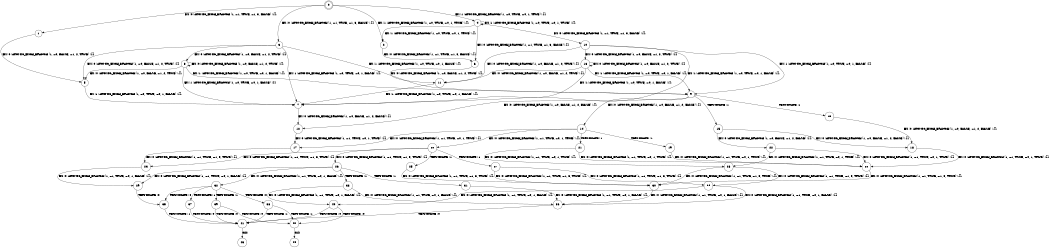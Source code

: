digraph BCG {
size = "7, 10.5";
center = TRUE;
node [shape = circle];
0 [peripheries = 2];
0 -> 1 [label = "EX !0 !ATOMIC_EXCH_BRANCH (1, +1, TRUE, +1, 3, FALSE) !{}"];
0 -> 2 [label = "EX !1 !ATOMIC_EXCH_BRANCH (1, +0, TRUE, +0, 1, TRUE) !{}"];
0 -> 3 [label = "EX !0 !ATOMIC_EXCH_BRANCH (1, +1, TRUE, +1, 3, FALSE) !{}"];
0 -> 4 [label = "EX !1 !ATOMIC_EXCH_BRANCH (1, +0, TRUE, +0, 1, TRUE) !{}"];
1 -> 5 [label = "EX !0 !ATOMIC_EXCH_BRANCH (1, +0, FALSE, +1, 2, TRUE) !{}"];
2 -> 6 [label = "EX !0 !ATOMIC_EXCH_BRANCH (1, +1, TRUE, +1, 3, FALSE) !{}"];
3 -> 5 [label = "EX !0 !ATOMIC_EXCH_BRANCH (1, +0, FALSE, +1, 2, TRUE) !{}"];
3 -> 7 [label = "EX !1 !ATOMIC_EXCH_BRANCH (1, +0, TRUE, +0, 1, FALSE) !{}"];
3 -> 8 [label = "EX !0 !ATOMIC_EXCH_BRANCH (1, +0, FALSE, +1, 2, TRUE) !{}"];
3 -> 9 [label = "EX !1 !ATOMIC_EXCH_BRANCH (1, +0, TRUE, +0, 1, FALSE) !{}"];
4 -> 2 [label = "EX !1 !ATOMIC_EXCH_BRANCH (1, +0, TRUE, +0, 1, TRUE) !{}"];
4 -> 6 [label = "EX !0 !ATOMIC_EXCH_BRANCH (1, +1, TRUE, +1, 3, FALSE) !{}"];
4 -> 4 [label = "EX !1 !ATOMIC_EXCH_BRANCH (1, +0, TRUE, +0, 1, TRUE) !{}"];
4 -> 10 [label = "EX !0 !ATOMIC_EXCH_BRANCH (1, +1, TRUE, +1, 3, FALSE) !{}"];
5 -> 7 [label = "EX !1 !ATOMIC_EXCH_BRANCH (1, +0, TRUE, +0, 1, FALSE) !{}"];
6 -> 11 [label = "EX !0 !ATOMIC_EXCH_BRANCH (1, +0, FALSE, +1, 2, TRUE) !{}"];
7 -> 12 [label = "EX !0 !ATOMIC_EXCH_BRANCH (1, +0, FALSE, +1, 2, FALSE) !{}"];
8 -> 5 [label = "EX !0 !ATOMIC_EXCH_BRANCH (1, +0, FALSE, +1, 2, TRUE) !{}"];
8 -> 7 [label = "EX !1 !ATOMIC_EXCH_BRANCH (1, +0, TRUE, +0, 1, FALSE) !{}"];
8 -> 8 [label = "EX !0 !ATOMIC_EXCH_BRANCH (1, +0, FALSE, +1, 2, TRUE) !{}"];
8 -> 9 [label = "EX !1 !ATOMIC_EXCH_BRANCH (1, +0, TRUE, +0, 1, FALSE) !{}"];
9 -> 12 [label = "EX !0 !ATOMIC_EXCH_BRANCH (1, +0, FALSE, +1, 2, FALSE) !{}"];
9 -> 13 [label = "TERMINATE !1"];
9 -> 14 [label = "EX !0 !ATOMIC_EXCH_BRANCH (1, +0, FALSE, +1, 2, FALSE) !{}"];
9 -> 15 [label = "TERMINATE !1"];
10 -> 11 [label = "EX !0 !ATOMIC_EXCH_BRANCH (1, +0, FALSE, +1, 2, TRUE) !{}"];
10 -> 7 [label = "EX !1 !ATOMIC_EXCH_BRANCH (1, +0, TRUE, +0, 1, FALSE) !{}"];
10 -> 16 [label = "EX !0 !ATOMIC_EXCH_BRANCH (1, +0, FALSE, +1, 2, TRUE) !{}"];
10 -> 9 [label = "EX !1 !ATOMIC_EXCH_BRANCH (1, +0, TRUE, +0, 1, FALSE) !{}"];
11 -> 7 [label = "EX !1 !ATOMIC_EXCH_BRANCH (1, +0, TRUE, +0, 1, FALSE) !{}"];
12 -> 17 [label = "EX !0 !ATOMIC_EXCH_BRANCH (1, +1, TRUE, +0, 1, TRUE) !{}"];
13 -> 18 [label = "EX !0 !ATOMIC_EXCH_BRANCH (1, +0, FALSE, +1, 2, FALSE) !{}"];
14 -> 17 [label = "EX !0 !ATOMIC_EXCH_BRANCH (1, +1, TRUE, +0, 1, TRUE) !{}"];
14 -> 19 [label = "TERMINATE !1"];
14 -> 20 [label = "EX !0 !ATOMIC_EXCH_BRANCH (1, +1, TRUE, +0, 1, TRUE) !{}"];
14 -> 21 [label = "TERMINATE !1"];
15 -> 18 [label = "EX !0 !ATOMIC_EXCH_BRANCH (1, +0, FALSE, +1, 2, FALSE) !{}"];
15 -> 22 [label = "EX !0 !ATOMIC_EXCH_BRANCH (1, +0, FALSE, +1, 2, FALSE) !{}"];
16 -> 11 [label = "EX !0 !ATOMIC_EXCH_BRANCH (1, +0, FALSE, +1, 2, TRUE) !{}"];
16 -> 7 [label = "EX !1 !ATOMIC_EXCH_BRANCH (1, +0, TRUE, +0, 1, FALSE) !{}"];
16 -> 16 [label = "EX !0 !ATOMIC_EXCH_BRANCH (1, +0, FALSE, +1, 2, TRUE) !{}"];
16 -> 9 [label = "EX !1 !ATOMIC_EXCH_BRANCH (1, +0, TRUE, +0, 1, FALSE) !{}"];
17 -> 23 [label = "EX !0 !ATOMIC_EXCH_BRANCH (1, +1, TRUE, +1, 3, TRUE) !{}"];
18 -> 24 [label = "EX !0 !ATOMIC_EXCH_BRANCH (1, +1, TRUE, +0, 1, TRUE) !{}"];
19 -> 24 [label = "EX !0 !ATOMIC_EXCH_BRANCH (1, +1, TRUE, +0, 1, TRUE) !{}"];
20 -> 23 [label = "EX !0 !ATOMIC_EXCH_BRANCH (1, +1, TRUE, +1, 3, TRUE) !{}"];
20 -> 25 [label = "TERMINATE !1"];
20 -> 26 [label = "EX !0 !ATOMIC_EXCH_BRANCH (1, +1, TRUE, +1, 3, TRUE) !{}"];
20 -> 27 [label = "TERMINATE !1"];
21 -> 24 [label = "EX !0 !ATOMIC_EXCH_BRANCH (1, +1, TRUE, +0, 1, TRUE) !{}"];
21 -> 28 [label = "EX !0 !ATOMIC_EXCH_BRANCH (1, +1, TRUE, +0, 1, TRUE) !{}"];
22 -> 24 [label = "EX !0 !ATOMIC_EXCH_BRANCH (1, +1, TRUE, +0, 1, TRUE) !{}"];
22 -> 28 [label = "EX !0 !ATOMIC_EXCH_BRANCH (1, +1, TRUE, +0, 1, TRUE) !{}"];
23 -> 29 [label = "EX !0 !ATOMIC_EXCH_BRANCH (1, +1, TRUE, +0, 1, FALSE) !{}"];
24 -> 30 [label = "EX !0 !ATOMIC_EXCH_BRANCH (1, +1, TRUE, +1, 3, TRUE) !{}"];
25 -> 30 [label = "EX !0 !ATOMIC_EXCH_BRANCH (1, +1, TRUE, +1, 3, TRUE) !{}"];
26 -> 29 [label = "EX !0 !ATOMIC_EXCH_BRANCH (1, +1, TRUE, +0, 1, FALSE) !{}"];
26 -> 31 [label = "TERMINATE !1"];
26 -> 32 [label = "EX !0 !ATOMIC_EXCH_BRANCH (1, +1, TRUE, +0, 1, FALSE) !{}"];
26 -> 33 [label = "TERMINATE !1"];
27 -> 30 [label = "EX !0 !ATOMIC_EXCH_BRANCH (1, +1, TRUE, +1, 3, TRUE) !{}"];
27 -> 34 [label = "EX !0 !ATOMIC_EXCH_BRANCH (1, +1, TRUE, +1, 3, TRUE) !{}"];
28 -> 30 [label = "EX !0 !ATOMIC_EXCH_BRANCH (1, +1, TRUE, +1, 3, TRUE) !{}"];
28 -> 34 [label = "EX !0 !ATOMIC_EXCH_BRANCH (1, +1, TRUE, +1, 3, TRUE) !{}"];
29 -> 35 [label = "TERMINATE !0"];
30 -> 36 [label = "EX !0 !ATOMIC_EXCH_BRANCH (1, +1, TRUE, +0, 1, FALSE) !{}"];
31 -> 36 [label = "EX !0 !ATOMIC_EXCH_BRANCH (1, +1, TRUE, +0, 1, FALSE) !{}"];
32 -> 35 [label = "TERMINATE !0"];
32 -> 37 [label = "TERMINATE !1"];
32 -> 38 [label = "TERMINATE !0"];
32 -> 39 [label = "TERMINATE !1"];
33 -> 36 [label = "EX !0 !ATOMIC_EXCH_BRANCH (1, +1, TRUE, +0, 1, FALSE) !{}"];
33 -> 40 [label = "EX !0 !ATOMIC_EXCH_BRANCH (1, +1, TRUE, +0, 1, FALSE) !{}"];
34 -> 36 [label = "EX !0 !ATOMIC_EXCH_BRANCH (1, +1, TRUE, +0, 1, FALSE) !{}"];
34 -> 40 [label = "EX !0 !ATOMIC_EXCH_BRANCH (1, +1, TRUE, +0, 1, FALSE) !{}"];
35 -> 41 [label = "TERMINATE !1"];
36 -> 41 [label = "TERMINATE !0"];
37 -> 41 [label = "TERMINATE !0"];
38 -> 41 [label = "TERMINATE !1"];
38 -> 42 [label = "TERMINATE !1"];
39 -> 41 [label = "TERMINATE !0"];
39 -> 42 [label = "TERMINATE !0"];
40 -> 41 [label = "TERMINATE !0"];
40 -> 42 [label = "TERMINATE !0"];
41 -> 43 [label = "exit"];
42 -> 44 [label = "exit"];
}
